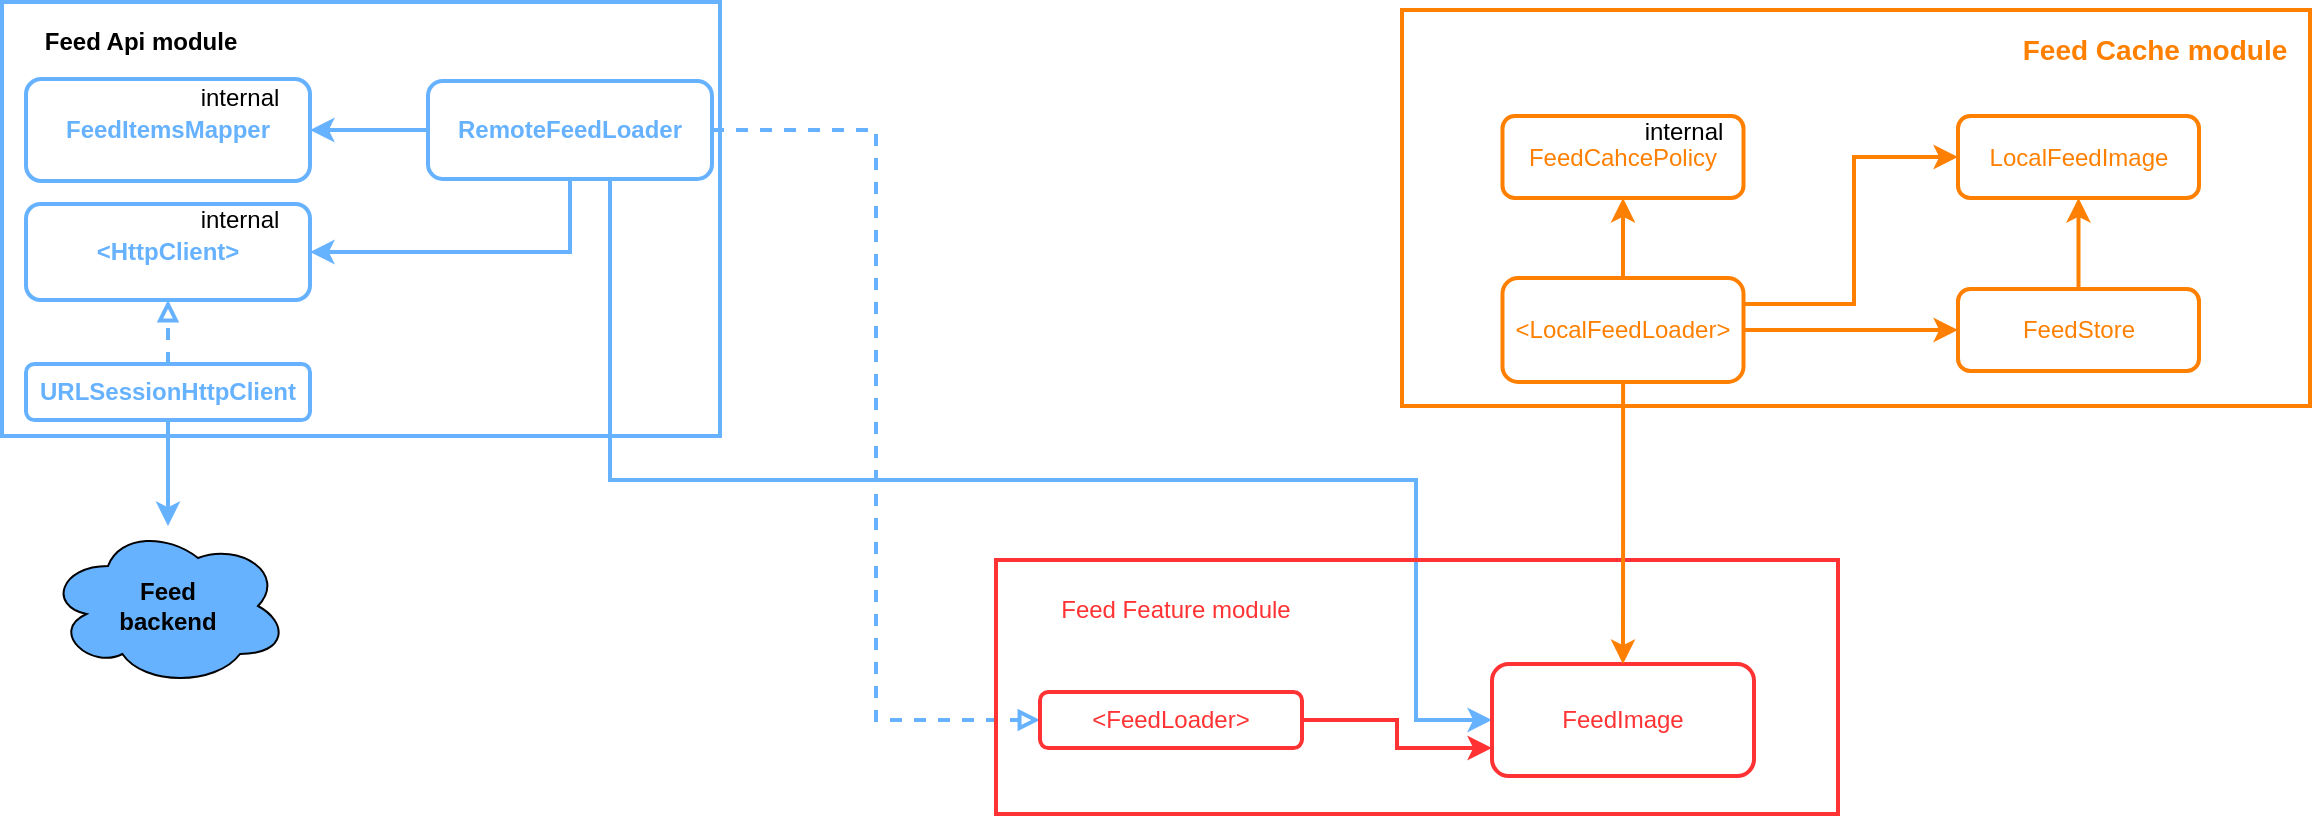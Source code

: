 <mxfile version="20.8.16" type="device"><diagram name="Page-1" id="JbQTSFzjVuFo6YbTb3hy"><mxGraphModel dx="1935" dy="618" grid="0" gridSize="10" guides="1" tooltips="1" connect="1" arrows="1" fold="1" page="0" pageScale="1" pageWidth="1200" pageHeight="1600" math="0" shadow="0"><root><mxCell id="0"/><mxCell id="1" parent="0"/><mxCell id="JF0ixMhO1JOEj9Qa6cPk-6" value="" style="rounded=0;whiteSpace=wrap;html=1;fillColor=none;strokeColor=#66B2FF;strokeWidth=2;" parent="1" vertex="1"><mxGeometry x="-99" y="616" width="359" height="217" as="geometry"/></mxCell><mxCell id="5zimvj36RB4GjiSEvg2k-3" style="edgeStyle=orthogonalEdgeStyle;rounded=0;orthogonalLoop=1;jettySize=auto;html=1;entryX=0;entryY=0.5;entryDx=0;entryDy=0;dashed=1;strokeWidth=2;strokeColor=#66B2FF;endArrow=block;endFill=0;fillColor=#f8cecc;" parent="1" source="5zimvj36RB4GjiSEvg2k-1" target="5zimvj36RB4GjiSEvg2k-2" edge="1"><mxGeometry relative="1" as="geometry"/></mxCell><mxCell id="JF0ixMhO1JOEj9Qa6cPk-3" style="edgeStyle=orthogonalEdgeStyle;rounded=0;orthogonalLoop=1;jettySize=auto;html=1;strokeColor=#66B2FF;strokeWidth=2;" parent="1" source="5zimvj36RB4GjiSEvg2k-1" target="JF0ixMhO1JOEj9Qa6cPk-1" edge="1"><mxGeometry relative="1" as="geometry"/></mxCell><mxCell id="0cqxnomoK3mpCC8T8W2N-17" style="edgeStyle=orthogonalEdgeStyle;rounded=0;orthogonalLoop=1;jettySize=auto;html=1;entryX=0;entryY=0.5;entryDx=0;entryDy=0;strokeColor=#66B2FF;strokeWidth=2;fontSize=14;fontColor=#FF8000;" parent="1" source="5zimvj36RB4GjiSEvg2k-1" target="0cqxnomoK3mpCC8T8W2N-3" edge="1"><mxGeometry relative="1" as="geometry"><Array as="points"><mxPoint x="205" y="855"/><mxPoint x="608" y="855"/><mxPoint x="608" y="975"/></Array></mxGeometry></mxCell><mxCell id="HEbg6cp4YNkiShT-5J7O-3" style="edgeStyle=orthogonalEdgeStyle;rounded=0;orthogonalLoop=1;jettySize=auto;html=1;entryX=1;entryY=0.5;entryDx=0;entryDy=0;strokeWidth=2;strokeColor=#66B2FF;" parent="1" source="5zimvj36RB4GjiSEvg2k-1" target="JF0ixMhO1JOEj9Qa6cPk-2" edge="1"><mxGeometry relative="1" as="geometry"><Array as="points"><mxPoint x="185" y="741"/></Array></mxGeometry></mxCell><mxCell id="5zimvj36RB4GjiSEvg2k-1" value="RemoteFeedLoader" style="rounded=1;whiteSpace=wrap;html=1;strokeColor=#66B2FF;strokeWidth=2;container=0;fillColor=none;fontColor=#66B2FF;fontStyle=1" parent="1" vertex="1"><mxGeometry x="114" y="655.5" width="142" height="49" as="geometry"/></mxCell><mxCell id="JF0ixMhO1JOEj9Qa6cPk-1" value="FeedItemsMapper" style="rounded=1;whiteSpace=wrap;html=1;strokeColor=#66B2FF;strokeWidth=2;container=0;fillColor=none;fontColor=#66B2FF;fontStyle=1" parent="1" vertex="1"><mxGeometry x="-87" y="654.5" width="142" height="51" as="geometry"/></mxCell><mxCell id="JF0ixMhO1JOEj9Qa6cPk-2" value="&amp;lt;HttpClient&amp;gt;" style="rounded=1;whiteSpace=wrap;html=1;strokeColor=#66B2FF;strokeWidth=2;container=0;fillColor=none;fontColor=#66B2FF;fontStyle=1" parent="1" vertex="1"><mxGeometry x="-87" y="717" width="142" height="48" as="geometry"/></mxCell><mxCell id="JF0ixMhO1JOEj9Qa6cPk-8" style="edgeStyle=orthogonalEdgeStyle;rounded=0;orthogonalLoop=1;jettySize=auto;html=1;exitX=0.5;exitY=0;exitDx=0;exitDy=0;entryX=0.5;entryY=1;entryDx=0;entryDy=0;dashed=1;endArrow=block;endFill=0;strokeWidth=2;fillColor=#f8cecc;strokeColor=#66B2FF;" parent="1" source="JF0ixMhO1JOEj9Qa6cPk-7" target="JF0ixMhO1JOEj9Qa6cPk-2" edge="1"><mxGeometry relative="1" as="geometry"/></mxCell><mxCell id="9BtFVUgTjE0rOU651sPU-1" style="edgeStyle=orthogonalEdgeStyle;rounded=0;orthogonalLoop=1;jettySize=auto;html=1;strokeWidth=2;fillColor=#f8cecc;strokeColor=#66B2FF;" parent="1" source="JF0ixMhO1JOEj9Qa6cPk-7" target="9BtFVUgTjE0rOU651sPU-2" edge="1"><mxGeometry relative="1" as="geometry"><mxPoint x="-16" y="871" as="targetPoint"/></mxGeometry></mxCell><mxCell id="JF0ixMhO1JOEj9Qa6cPk-7" value="URLSessionHttpClient" style="rounded=1;whiteSpace=wrap;html=1;strokeColor=#66B2FF;strokeWidth=2;container=0;fillColor=none;fontColor=#66B2FF;fontStyle=1" parent="1" vertex="1"><mxGeometry x="-87" y="797" width="142" height="28" as="geometry"/></mxCell><mxCell id="9BtFVUgTjE0rOU651sPU-2" value="&lt;b&gt;Feed&lt;br&gt;backend&lt;/b&gt;" style="ellipse;shape=cloud;whiteSpace=wrap;html=1;fillColor=#66B2FF;" parent="1" vertex="1"><mxGeometry x="-76" y="878" width="120" height="80" as="geometry"/></mxCell><mxCell id="0cqxnomoK3mpCC8T8W2N-1" value="Feed Api module" style="text;html=1;align=center;verticalAlign=middle;resizable=0;points=[];autosize=1;strokeColor=none;fillColor=none;fontStyle=1" parent="1" vertex="1"><mxGeometry x="-87" y="623" width="114" height="26" as="geometry"/></mxCell><mxCell id="0cqxnomoK3mpCC8T8W2N-7" value="" style="group" parent="1" vertex="1" connectable="0"><mxGeometry x="398" y="895" width="421" height="127" as="geometry"/></mxCell><mxCell id="0cqxnomoK3mpCC8T8W2N-5" value="" style="rounded=0;whiteSpace=wrap;html=1;strokeColor=#FF3333;strokeWidth=2;fontColor=#FF3333;fillColor=none;" parent="0cqxnomoK3mpCC8T8W2N-7" vertex="1"><mxGeometry width="421" height="127" as="geometry"/></mxCell><mxCell id="0cqxnomoK3mpCC8T8W2N-6" value="Feed Feature module" style="text;html=1;strokeColor=none;fillColor=none;align=center;verticalAlign=middle;whiteSpace=wrap;rounded=0;fontColor=#FF3333;" parent="0cqxnomoK3mpCC8T8W2N-7" vertex="1"><mxGeometry x="26" y="10" width="128" height="30" as="geometry"/></mxCell><mxCell id="5zimvj36RB4GjiSEvg2k-2" value="&amp;lt;FeedLoader&amp;gt;" style="rounded=1;whiteSpace=wrap;html=1;fontColor=#FF3333;strokeColor=#FF3333;strokeWidth=2;container=0;" parent="0cqxnomoK3mpCC8T8W2N-7" vertex="1"><mxGeometry x="22" y="66" width="131" height="28" as="geometry"/></mxCell><mxCell id="0cqxnomoK3mpCC8T8W2N-3" value="FeedImage" style="rounded=1;whiteSpace=wrap;html=1;fontColor=#FF3333;strokeColor=#FF3333;strokeWidth=2;container=0;" parent="0cqxnomoK3mpCC8T8W2N-7" vertex="1"><mxGeometry x="248" y="52" width="131" height="56" as="geometry"/></mxCell><mxCell id="0cqxnomoK3mpCC8T8W2N-4" style="edgeStyle=orthogonalEdgeStyle;rounded=0;orthogonalLoop=1;jettySize=auto;html=1;entryX=0;entryY=0.75;entryDx=0;entryDy=0;strokeColor=#FF3333;strokeWidth=2;fontColor=#FF3333;" parent="0cqxnomoK3mpCC8T8W2N-7" source="5zimvj36RB4GjiSEvg2k-2" target="0cqxnomoK3mpCC8T8W2N-3" edge="1"><mxGeometry relative="1" as="geometry"/></mxCell><mxCell id="0cqxnomoK3mpCC8T8W2N-13" value="" style="group" parent="1" vertex="1" connectable="0"><mxGeometry x="591" y="661" width="454" height="152" as="geometry"/></mxCell><mxCell id="0cqxnomoK3mpCC8T8W2N-14" value="" style="group" parent="0cqxnomoK3mpCC8T8W2N-13" vertex="1" connectable="0"><mxGeometry x="10" y="5" width="454" height="152" as="geometry"/></mxCell><mxCell id="0cqxnomoK3mpCC8T8W2N-8" value="" style="rounded=0;whiteSpace=wrap;html=1;strokeColor=#FF8000;strokeWidth=2;fontColor=#FF3333;fillColor=none;" parent="0cqxnomoK3mpCC8T8W2N-14" vertex="1"><mxGeometry y="-46" width="454" height="198" as="geometry"/></mxCell><mxCell id="CJN2pRHlKYe3Y6qhD_YG-3" style="edgeStyle=orthogonalEdgeStyle;rounded=0;orthogonalLoop=1;jettySize=auto;html=1;strokeWidth=2;strokeColor=#FF8000;" edge="1" parent="0cqxnomoK3mpCC8T8W2N-14" source="0cqxnomoK3mpCC8T8W2N-10" target="CJN2pRHlKYe3Y6qhD_YG-2"><mxGeometry relative="1" as="geometry"/></mxCell><mxCell id="CJN2pRHlKYe3Y6qhD_YG-4" style="edgeStyle=orthogonalEdgeStyle;rounded=0;orthogonalLoop=1;jettySize=auto;html=1;entryX=0;entryY=0.5;entryDx=0;entryDy=0;strokeColor=#FF8000;strokeWidth=2;exitX=1;exitY=0.25;exitDx=0;exitDy=0;" edge="1" parent="0cqxnomoK3mpCC8T8W2N-14" source="0cqxnomoK3mpCC8T8W2N-10" target="VDQ6M6mwDXlkVMYjaC-m-2"><mxGeometry relative="1" as="geometry"><Array as="points"><mxPoint x="226" y="101"/><mxPoint x="226" y="28"/></Array></mxGeometry></mxCell><mxCell id="CJN2pRHlKYe3Y6qhD_YG-5" style="edgeStyle=orthogonalEdgeStyle;rounded=0;orthogonalLoop=1;jettySize=auto;html=1;strokeColor=#FF8000;strokeWidth=2;" edge="1" parent="0cqxnomoK3mpCC8T8W2N-14" source="0cqxnomoK3mpCC8T8W2N-10" target="0cqxnomoK3mpCC8T8W2N-11"><mxGeometry relative="1" as="geometry"/></mxCell><mxCell id="0cqxnomoK3mpCC8T8W2N-10" value="&amp;lt;LocalFeedLoader&amp;gt;" style="rounded=1;whiteSpace=wrap;html=1;strokeColor=#FF8000;strokeWidth=2;fontColor=#FF8000;fillColor=none;" parent="0cqxnomoK3mpCC8T8W2N-14" vertex="1"><mxGeometry x="50.25" y="88" width="120.5" height="52" as="geometry"/></mxCell><mxCell id="VDQ6M6mwDXlkVMYjaC-m-7" style="edgeStyle=orthogonalEdgeStyle;rounded=0;orthogonalLoop=1;jettySize=auto;html=1;entryX=0.5;entryY=1;entryDx=0;entryDy=0;strokeColor=#FF8000;strokeWidth=2;" parent="0cqxnomoK3mpCC8T8W2N-14" source="0cqxnomoK3mpCC8T8W2N-11" target="VDQ6M6mwDXlkVMYjaC-m-2" edge="1"><mxGeometry relative="1" as="geometry"/></mxCell><mxCell id="0cqxnomoK3mpCC8T8W2N-11" value="FeedStore" style="rounded=1;whiteSpace=wrap;html=1;strokeColor=#FF8000;strokeWidth=2;fontColor=#FF8000;fillColor=none;" parent="0cqxnomoK3mpCC8T8W2N-14" vertex="1"><mxGeometry x="278" y="93.5" width="120.5" height="41" as="geometry"/></mxCell><mxCell id="VDQ6M6mwDXlkVMYjaC-m-2" value="LocalFeedImage" style="rounded=1;whiteSpace=wrap;html=1;strokeColor=#FF8000;strokeWidth=2;fontColor=#FF8000;fillColor=none;" parent="0cqxnomoK3mpCC8T8W2N-14" vertex="1"><mxGeometry x="278" y="7" width="120.5" height="41" as="geometry"/></mxCell><mxCell id="CJN2pRHlKYe3Y6qhD_YG-2" value="FeedCahcePolicy" style="rounded=1;whiteSpace=wrap;html=1;strokeColor=#FF8000;strokeWidth=2;fontColor=#FF8000;fillColor=none;" vertex="1" parent="0cqxnomoK3mpCC8T8W2N-14"><mxGeometry x="50.25" y="7" width="120.5" height="41" as="geometry"/></mxCell><mxCell id="CJN2pRHlKYe3Y6qhD_YG-6" value="internal" style="text;html=1;strokeColor=none;fillColor=none;align=center;verticalAlign=middle;whiteSpace=wrap;rounded=0;" vertex="1" parent="0cqxnomoK3mpCC8T8W2N-14"><mxGeometry x="110.75" width="60" height="30" as="geometry"/></mxCell><mxCell id="0cqxnomoK3mpCC8T8W2N-15" style="edgeStyle=orthogonalEdgeStyle;rounded=0;orthogonalLoop=1;jettySize=auto;html=1;entryX=0.5;entryY=0;entryDx=0;entryDy=0;strokeColor=#FF8000;strokeWidth=2;fontSize=14;fontColor=#FF8000;" parent="1" source="0cqxnomoK3mpCC8T8W2N-10" target="0cqxnomoK3mpCC8T8W2N-3" edge="1"><mxGeometry relative="1" as="geometry"/></mxCell><mxCell id="HEbg6cp4YNkiShT-5J7O-1" value="internal" style="text;html=1;strokeColor=none;fillColor=none;align=center;verticalAlign=middle;whiteSpace=wrap;rounded=0;" parent="1" vertex="1"><mxGeometry x="-10" y="649" width="60" height="30" as="geometry"/></mxCell><mxCell id="HEbg6cp4YNkiShT-5J7O-2" value="internal" style="text;html=1;strokeColor=none;fillColor=none;align=center;verticalAlign=middle;whiteSpace=wrap;rounded=0;" parent="1" vertex="1"><mxGeometry x="-10" y="709.5" width="60" height="30" as="geometry"/></mxCell><mxCell id="0cqxnomoK3mpCC8T8W2N-9" value="Feed Cache module" style="text;strokeColor=none;fillColor=none;align=center;verticalAlign=middle;rounded=0;fontColor=#FF8000;labelBackgroundColor=none;labelBorderColor=none;html=1;whiteSpace=wrap;fontStyle=1;fontSize=14;" parent="1" vertex="1"><mxGeometry x="901" y="625" width="153" height="30" as="geometry"/></mxCell></root></mxGraphModel></diagram></mxfile>